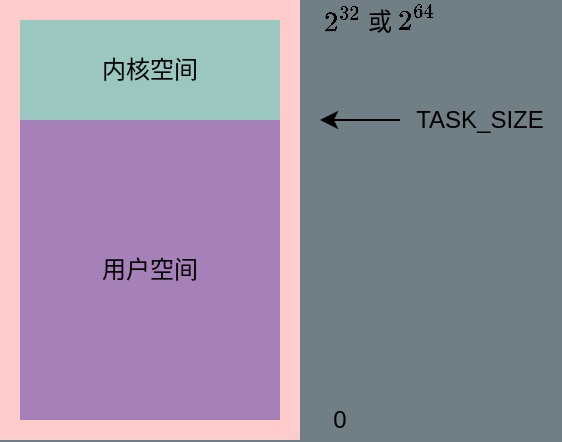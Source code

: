 <mxfile version="14.1.8" type="device"><diagram id="VSArOQDPkqbNzoKQu4Cz" name="第 1 页"><mxGraphModel dx="782" dy="538" grid="1" gridSize="10" guides="1" tooltips="1" connect="1" arrows="1" fold="1" page="1" pageScale="1" pageWidth="1169" pageHeight="827" background="#707E86" math="1" shadow="0"><root><mxCell id="0"/><mxCell id="1" parent="0"/><mxCell id="G1ti2TycoGYWuG4eL4b4-2" value="" style="whiteSpace=wrap;html=1;strokeColor=none;fillColor=#FFCCCC;" parent="1" vertex="1"><mxGeometry x="330" y="430" width="150" height="220" as="geometry"/></mxCell><mxCell id="G1ti2TycoGYWuG4eL4b4-1" value="内核空间" style="whiteSpace=wrap;html=1;strokeColor=none;fillColor=#9AC7BF;" parent="1" vertex="1"><mxGeometry x="340" y="440" width="130" height="50" as="geometry"/></mxCell><mxCell id="G1ti2TycoGYWuG4eL4b4-3" value="用户空间" style="whiteSpace=wrap;html=1;arcSize=7;strokeColor=none;fillColor=#A680B8;" parent="1" vertex="1"><mxGeometry x="340" y="490" width="130" height="150" as="geometry"/></mxCell><mxCell id="r7I96ZXln5qI4LiKnRVi-4" style="edgeStyle=orthogonalEdgeStyle;orthogonalLoop=1;jettySize=auto;html=1;" parent="1" source="r7I96ZXln5qI4LiKnRVi-3" edge="1"><mxGeometry relative="1" as="geometry"><mxPoint x="490" y="490" as="targetPoint"/></mxGeometry></mxCell><mxCell id="r7I96ZXln5qI4LiKnRVi-3" value="TASK_SIZE" style="text;html=1;strokeColor=none;fillColor=none;align=center;verticalAlign=middle;whiteSpace=wrap;" parent="1" vertex="1"><mxGeometry x="530" y="480" width="80" height="20" as="geometry"/></mxCell><mxCell id="r7I96ZXln5qI4LiKnRVi-5" value="0" style="text;html=1;strokeColor=none;fillColor=none;align=center;verticalAlign=middle;whiteSpace=wrap;" parent="1" vertex="1"><mxGeometry x="480" y="630" width="40" height="20" as="geometry"/></mxCell><mxCell id="r7I96ZXln5qI4LiKnRVi-8" value="`2^32` 或 `2^64`" style="text;html=1;strokeColor=none;fillColor=none;align=center;verticalAlign=middle;whiteSpace=wrap;" parent="1" vertex="1"><mxGeometry x="470" y="430" width="100" height="20" as="geometry"/></mxCell></root></mxGraphModel></diagram></mxfile>